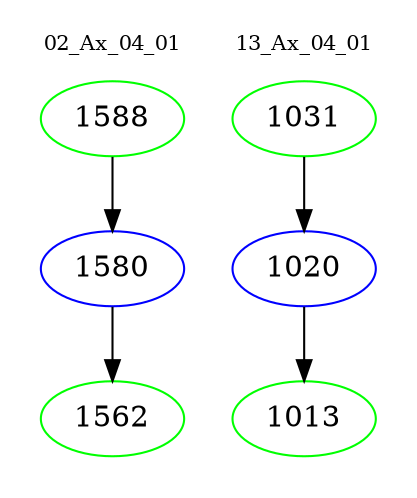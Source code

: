 digraph{
subgraph cluster_0 {
color = white
label = "02_Ax_04_01";
fontsize=10;
T0_1588 [label="1588", color="green"]
T0_1588 -> T0_1580 [color="black"]
T0_1580 [label="1580", color="blue"]
T0_1580 -> T0_1562 [color="black"]
T0_1562 [label="1562", color="green"]
}
subgraph cluster_1 {
color = white
label = "13_Ax_04_01";
fontsize=10;
T1_1031 [label="1031", color="green"]
T1_1031 -> T1_1020 [color="black"]
T1_1020 [label="1020", color="blue"]
T1_1020 -> T1_1013 [color="black"]
T1_1013 [label="1013", color="green"]
}
}
